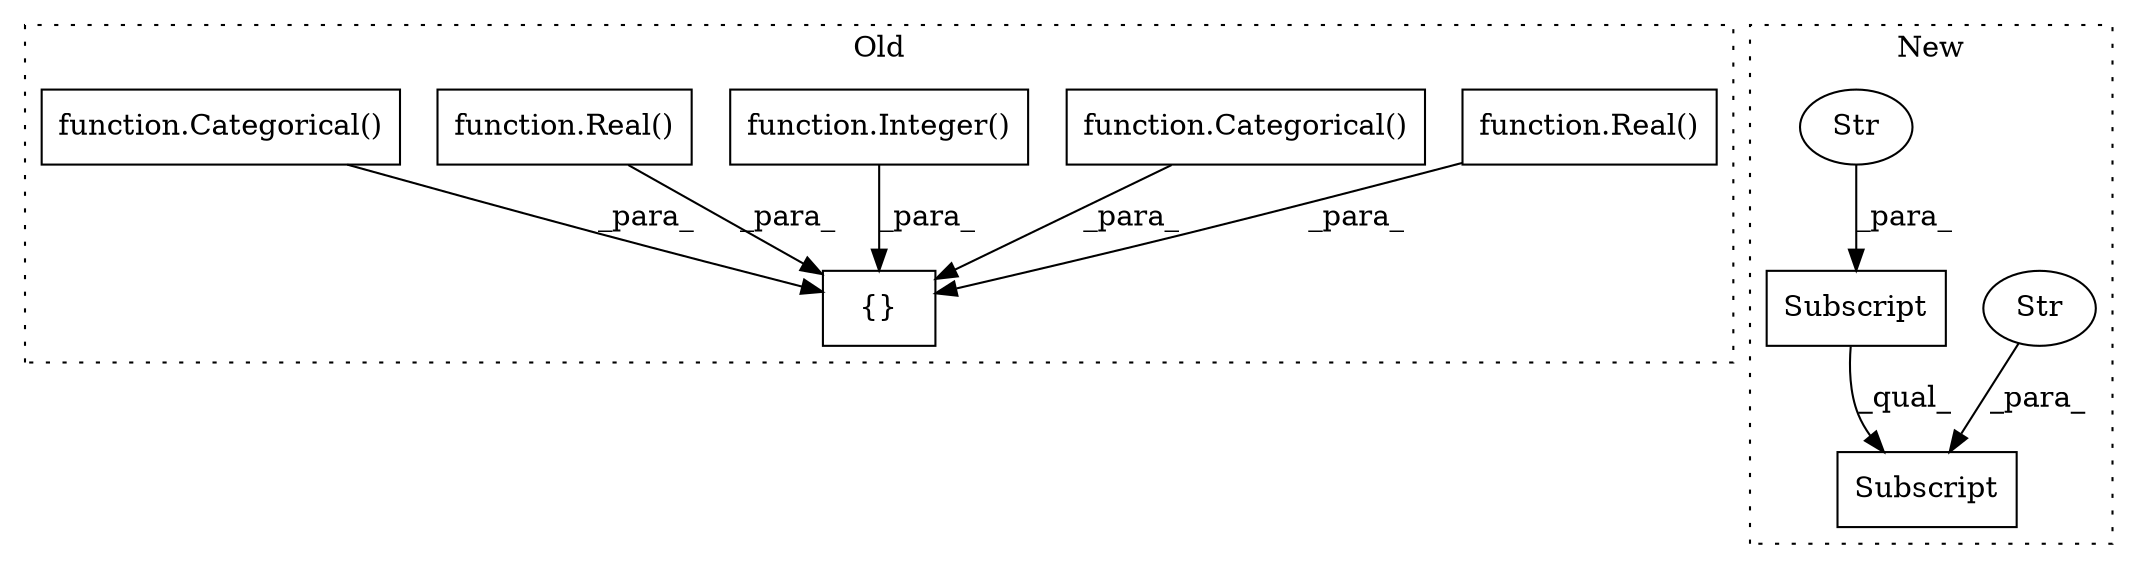 digraph G {
subgraph cluster0 {
1 [label="function.Real()" a="75" s="11251" l="49" shape="box"];
6 [label="{}" a="59" s="11173,11528" l="14,0" shape="box"];
7 [label="function.Categorical()" a="75" s="11469" l="59" shape="box"];
8 [label="function.Integer()" a="75" s="11314" l="74" shape="box"];
9 [label="function.Real()" a="75" s="11402" l="53" shape="box"];
10 [label="function.Categorical()" a="75" s="11187" l="50" shape="box"];
label = "Old";
style="dotted";
}
subgraph cluster1 {
2 [label="Subscript" a="63" s="7930,0" l="53,0" shape="box"];
3 [label="Str" a="66" s="7969" l="13" shape="ellipse"];
4 [label="Subscript" a="63" s="7930,0" l="38,0" shape="box"];
5 [label="Str" a="66" s="7956" l="11" shape="ellipse"];
label = "New";
style="dotted";
}
1 -> 6 [label="_para_"];
3 -> 2 [label="_para_"];
4 -> 2 [label="_qual_"];
5 -> 4 [label="_para_"];
7 -> 6 [label="_para_"];
8 -> 6 [label="_para_"];
9 -> 6 [label="_para_"];
10 -> 6 [label="_para_"];
}